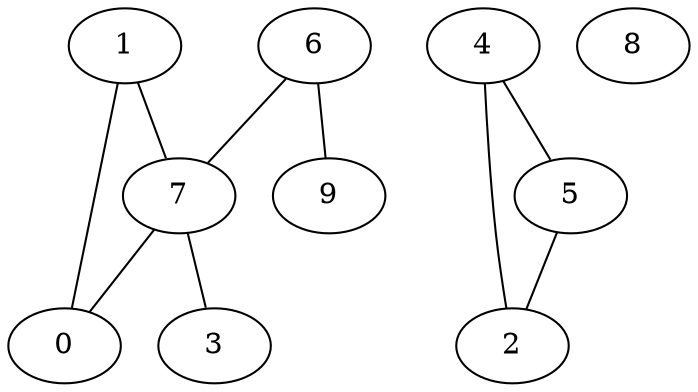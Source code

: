graph G {
0;
1;
2;
3;
4;
5;
6;
7;
8;
9;
4--5 ;
6--9 ;
6--7 ;
1--0 ;
4--2 ;
1--7 ;
7--3 ;
5--2 ;
7--0 ;
}
